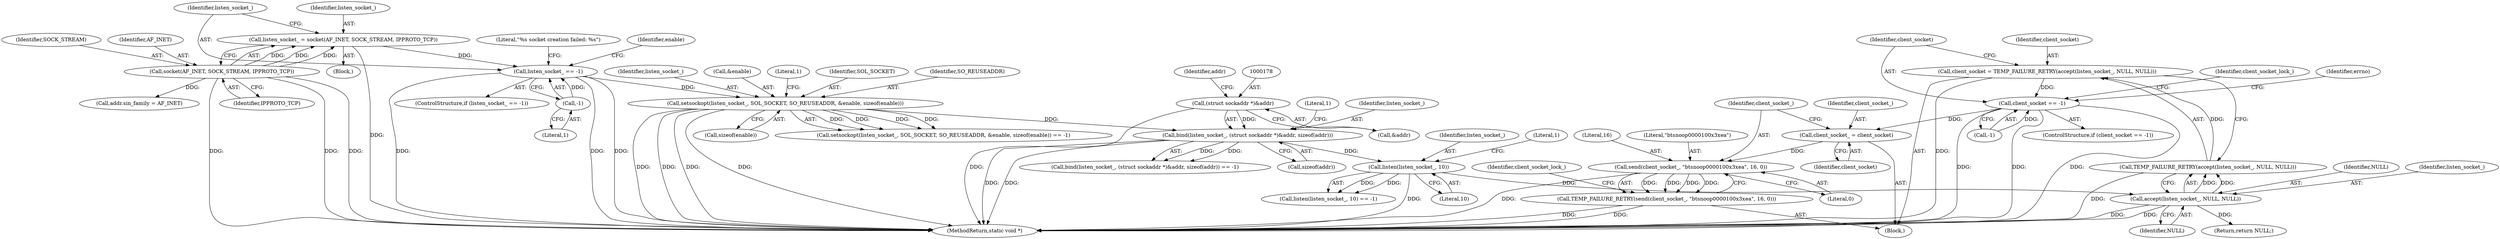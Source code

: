 digraph "0_Android_472271b153c5dc53c28beac55480a8d8434b2d5c_52@API" {
"1000209" [label="(Call,client_socket = TEMP_FAILURE_RETRY(accept(listen_socket_, NULL, NULL)))"];
"1000211" [label="(Call,TEMP_FAILURE_RETRY(accept(listen_socket_, NULL, NULL)))"];
"1000212" [label="(Call,accept(listen_socket_, NULL, NULL))"];
"1000194" [label="(Call,listen(listen_socket_, 10))"];
"1000175" [label="(Call,bind(listen_socket_, (struct sockaddr *)&addr, sizeof(addr)))"];
"1000136" [label="(Call,setsockopt(listen_socket_, SOL_SOCKET, SO_REUSEADDR, &enable, sizeof(enable)))"];
"1000119" [label="(Call,listen_socket_ == -1)"];
"1000112" [label="(Call,listen_socket_ = socket(AF_INET, SOCK_STREAM, IPPROTO_TCP))"];
"1000114" [label="(Call,socket(AF_INET, SOCK_STREAM, IPPROTO_TCP))"];
"1000121" [label="(Call,-1)"];
"1000177" [label="(Call,(struct sockaddr *)&addr)"];
"1000217" [label="(Call,client_socket == -1)"];
"1000244" [label="(Call,client_socket_ = client_socket)"];
"1000248" [label="(Call,send(client_socket_, \"btsnoop\0\0\0\0\1\0\0\x3\xea\", 16, 0))"];
"1000247" [label="(Call,TEMP_FAILURE_RETRY(send(client_socket_, \"btsnoop\0\0\0\0\1\0\0\x3\xea\", 16, 0)))"];
"1000209" [label="(Call,client_socket = TEMP_FAILURE_RETRY(accept(listen_socket_, NULL, NULL)))"];
"1000116" [label="(Identifier,SOCK_STREAM)"];
"1000255" [label="(Identifier,client_socket_lock_)"];
"1000177" [label="(Call,(struct sockaddr *)&addr)"];
"1000194" [label="(Call,listen(listen_socket_, 10))"];
"1000114" [label="(Call,socket(AF_INET, SOCK_STREAM, IPPROTO_TCP))"];
"1000137" [label="(Identifier,listen_socket_)"];
"1000218" [label="(Identifier,client_socket)"];
"1000184" [label="(Literal,1)"];
"1000210" [label="(Identifier,client_socket)"];
"1000118" [label="(ControlStructure,if (listen_socket_ == -1))"];
"1000252" [label="(Literal,0)"];
"1000195" [label="(Identifier,listen_socket_)"];
"1000125" [label="(Literal,\"%s socket creation failed: %s\")"];
"1000115" [label="(Identifier,AF_INET)"];
"1000247" [label="(Call,TEMP_FAILURE_RETRY(send(client_socket_, \"btsnoop\0\0\0\0\1\0\0\x3\xea\", 16, 0)))"];
"1000212" [label="(Call,accept(listen_socket_, NULL, NULL))"];
"1000119" [label="(Call,listen_socket_ == -1)"];
"1000174" [label="(Call,bind(listen_socket_, (struct sockaddr *)&addr, sizeof(addr)) == -1)"];
"1000182" [label="(Identifier,addr)"];
"1000198" [label="(Literal,1)"];
"1000142" [label="(Call,sizeof(enable))"];
"1000140" [label="(Call,&enable)"];
"1000120" [label="(Identifier,listen_socket_)"];
"1000251" [label="(Literal,16)"];
"1000219" [label="(Call,-1)"];
"1000250" [label="(Literal,\"btsnoop\0\0\0\0\1\0\0\x3\xea\")"];
"1000211" [label="(Call,TEMP_FAILURE_RETRY(accept(listen_socket_, NULL, NULL)))"];
"1000217" [label="(Call,client_socket == -1)"];
"1000145" [label="(Literal,1)"];
"1000214" [label="(Identifier,NULL)"];
"1000138" [label="(Identifier,SOL_SOCKET)"];
"1000240" [label="(Identifier,client_socket_lock_)"];
"1000248" [label="(Call,send(client_socket_, \"btsnoop\0\0\0\0\1\0\0\x3\xea\", 16, 0))"];
"1000117" [label="(Identifier,IPPROTO_TCP)"];
"1000244" [label="(Call,client_socket_ = client_socket)"];
"1000249" [label="(Identifier,client_socket_)"];
"1000176" [label="(Identifier,listen_socket_)"];
"1000213" [label="(Identifier,listen_socket_)"];
"1000135" [label="(Call,setsockopt(listen_socket_, SOL_SOCKET, SO_REUSEADDR, &enable, sizeof(enable)) == -1)"];
"1000103" [label="(Block,)"];
"1000121" [label="(Call,-1)"];
"1000112" [label="(Call,listen_socket_ = socket(AF_INET, SOCK_STREAM, IPPROTO_TCP))"];
"1000260" [label="(Return,return NULL;)"];
"1000139" [label="(Identifier,SO_REUSEADDR)"];
"1000245" [label="(Identifier,client_socket_)"];
"1000215" [label="(Identifier,NULL)"];
"1000175" [label="(Call,bind(listen_socket_, (struct sockaddr *)&addr, sizeof(addr)))"];
"1000196" [label="(Literal,10)"];
"1000113" [label="(Identifier,listen_socket_)"];
"1000132" [label="(Identifier,enable)"];
"1000154" [label="(Call,addr.sin_family = AF_INET)"];
"1000122" [label="(Literal,1)"];
"1000225" [label="(Identifier,errno)"];
"1000216" [label="(ControlStructure,if (client_socket == -1))"];
"1000246" [label="(Identifier,client_socket)"];
"1000179" [label="(Call,&addr)"];
"1000193" [label="(Call,listen(listen_socket_, 10) == -1)"];
"1000181" [label="(Call,sizeof(addr))"];
"1000207" [label="(Block,)"];
"1000262" [label="(MethodReturn,static void *)"];
"1000136" [label="(Call,setsockopt(listen_socket_, SOL_SOCKET, SO_REUSEADDR, &enable, sizeof(enable)))"];
"1000209" -> "1000207"  [label="AST: "];
"1000209" -> "1000211"  [label="CFG: "];
"1000210" -> "1000209"  [label="AST: "];
"1000211" -> "1000209"  [label="AST: "];
"1000218" -> "1000209"  [label="CFG: "];
"1000209" -> "1000262"  [label="DDG: "];
"1000211" -> "1000209"  [label="DDG: "];
"1000209" -> "1000217"  [label="DDG: "];
"1000211" -> "1000212"  [label="CFG: "];
"1000212" -> "1000211"  [label="AST: "];
"1000211" -> "1000262"  [label="DDG: "];
"1000212" -> "1000211"  [label="DDG: "];
"1000212" -> "1000211"  [label="DDG: "];
"1000212" -> "1000215"  [label="CFG: "];
"1000213" -> "1000212"  [label="AST: "];
"1000214" -> "1000212"  [label="AST: "];
"1000215" -> "1000212"  [label="AST: "];
"1000212" -> "1000262"  [label="DDG: "];
"1000212" -> "1000262"  [label="DDG: "];
"1000194" -> "1000212"  [label="DDG: "];
"1000212" -> "1000260"  [label="DDG: "];
"1000194" -> "1000193"  [label="AST: "];
"1000194" -> "1000196"  [label="CFG: "];
"1000195" -> "1000194"  [label="AST: "];
"1000196" -> "1000194"  [label="AST: "];
"1000198" -> "1000194"  [label="CFG: "];
"1000194" -> "1000262"  [label="DDG: "];
"1000194" -> "1000193"  [label="DDG: "];
"1000194" -> "1000193"  [label="DDG: "];
"1000175" -> "1000194"  [label="DDG: "];
"1000175" -> "1000174"  [label="AST: "];
"1000175" -> "1000181"  [label="CFG: "];
"1000176" -> "1000175"  [label="AST: "];
"1000177" -> "1000175"  [label="AST: "];
"1000181" -> "1000175"  [label="AST: "];
"1000184" -> "1000175"  [label="CFG: "];
"1000175" -> "1000262"  [label="DDG: "];
"1000175" -> "1000262"  [label="DDG: "];
"1000175" -> "1000174"  [label="DDG: "];
"1000175" -> "1000174"  [label="DDG: "];
"1000136" -> "1000175"  [label="DDG: "];
"1000177" -> "1000175"  [label="DDG: "];
"1000136" -> "1000135"  [label="AST: "];
"1000136" -> "1000142"  [label="CFG: "];
"1000137" -> "1000136"  [label="AST: "];
"1000138" -> "1000136"  [label="AST: "];
"1000139" -> "1000136"  [label="AST: "];
"1000140" -> "1000136"  [label="AST: "];
"1000142" -> "1000136"  [label="AST: "];
"1000145" -> "1000136"  [label="CFG: "];
"1000136" -> "1000262"  [label="DDG: "];
"1000136" -> "1000262"  [label="DDG: "];
"1000136" -> "1000262"  [label="DDG: "];
"1000136" -> "1000262"  [label="DDG: "];
"1000136" -> "1000135"  [label="DDG: "];
"1000136" -> "1000135"  [label="DDG: "];
"1000136" -> "1000135"  [label="DDG: "];
"1000136" -> "1000135"  [label="DDG: "];
"1000119" -> "1000136"  [label="DDG: "];
"1000119" -> "1000118"  [label="AST: "];
"1000119" -> "1000121"  [label="CFG: "];
"1000120" -> "1000119"  [label="AST: "];
"1000121" -> "1000119"  [label="AST: "];
"1000125" -> "1000119"  [label="CFG: "];
"1000132" -> "1000119"  [label="CFG: "];
"1000119" -> "1000262"  [label="DDG: "];
"1000119" -> "1000262"  [label="DDG: "];
"1000119" -> "1000262"  [label="DDG: "];
"1000112" -> "1000119"  [label="DDG: "];
"1000121" -> "1000119"  [label="DDG: "];
"1000112" -> "1000103"  [label="AST: "];
"1000112" -> "1000114"  [label="CFG: "];
"1000113" -> "1000112"  [label="AST: "];
"1000114" -> "1000112"  [label="AST: "];
"1000120" -> "1000112"  [label="CFG: "];
"1000112" -> "1000262"  [label="DDG: "];
"1000114" -> "1000112"  [label="DDG: "];
"1000114" -> "1000112"  [label="DDG: "];
"1000114" -> "1000112"  [label="DDG: "];
"1000114" -> "1000117"  [label="CFG: "];
"1000115" -> "1000114"  [label="AST: "];
"1000116" -> "1000114"  [label="AST: "];
"1000117" -> "1000114"  [label="AST: "];
"1000114" -> "1000262"  [label="DDG: "];
"1000114" -> "1000262"  [label="DDG: "];
"1000114" -> "1000262"  [label="DDG: "];
"1000114" -> "1000154"  [label="DDG: "];
"1000121" -> "1000122"  [label="CFG: "];
"1000122" -> "1000121"  [label="AST: "];
"1000177" -> "1000179"  [label="CFG: "];
"1000178" -> "1000177"  [label="AST: "];
"1000179" -> "1000177"  [label="AST: "];
"1000182" -> "1000177"  [label="CFG: "];
"1000177" -> "1000262"  [label="DDG: "];
"1000217" -> "1000216"  [label="AST: "];
"1000217" -> "1000219"  [label="CFG: "];
"1000218" -> "1000217"  [label="AST: "];
"1000219" -> "1000217"  [label="AST: "];
"1000225" -> "1000217"  [label="CFG: "];
"1000240" -> "1000217"  [label="CFG: "];
"1000217" -> "1000262"  [label="DDG: "];
"1000217" -> "1000262"  [label="DDG: "];
"1000217" -> "1000262"  [label="DDG: "];
"1000219" -> "1000217"  [label="DDG: "];
"1000217" -> "1000244"  [label="DDG: "];
"1000244" -> "1000207"  [label="AST: "];
"1000244" -> "1000246"  [label="CFG: "];
"1000245" -> "1000244"  [label="AST: "];
"1000246" -> "1000244"  [label="AST: "];
"1000249" -> "1000244"  [label="CFG: "];
"1000244" -> "1000248"  [label="DDG: "];
"1000248" -> "1000247"  [label="AST: "];
"1000248" -> "1000252"  [label="CFG: "];
"1000249" -> "1000248"  [label="AST: "];
"1000250" -> "1000248"  [label="AST: "];
"1000251" -> "1000248"  [label="AST: "];
"1000252" -> "1000248"  [label="AST: "];
"1000247" -> "1000248"  [label="CFG: "];
"1000248" -> "1000262"  [label="DDG: "];
"1000248" -> "1000247"  [label="DDG: "];
"1000248" -> "1000247"  [label="DDG: "];
"1000248" -> "1000247"  [label="DDG: "];
"1000248" -> "1000247"  [label="DDG: "];
"1000247" -> "1000207"  [label="AST: "];
"1000255" -> "1000247"  [label="CFG: "];
"1000247" -> "1000262"  [label="DDG: "];
"1000247" -> "1000262"  [label="DDG: "];
}
